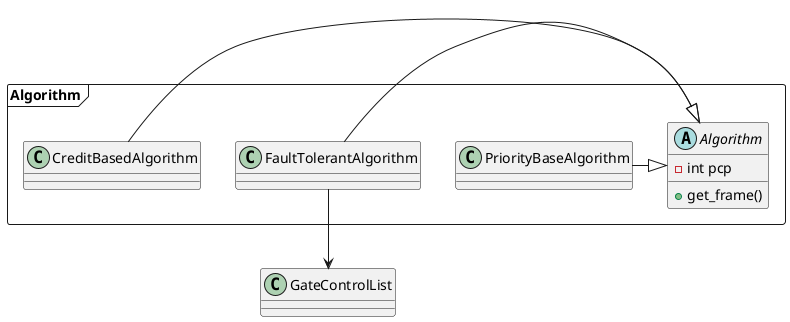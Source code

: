 @startuml TransmissionSelectionAlgorithm

class GateControlList {
    
}

package Algorithm <<Frame>> {
    abstract Algorithm {
        - int pcp
        + get_frame()
    }

    class PriorityBaseAlgorithm {
    }
    PriorityBaseAlgorithm -|> Algorithm

    class FaultTolerantAlgorithm {
    }
    FaultTolerantAlgorithm -|> Algorithm
    FaultTolerantAlgorithm --> GateControlList

    class CreditBasedAlgorithm {
    }
    CreditBasedAlgorithm -|> Algorithm
}


@enduml